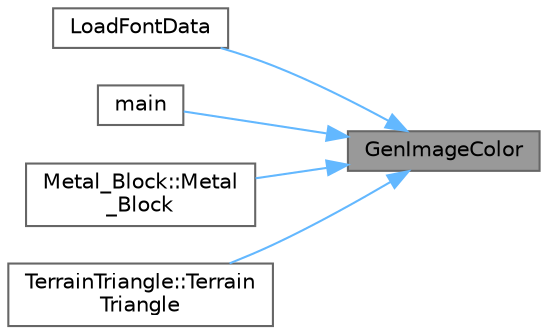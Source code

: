 digraph "GenImageColor"
{
 // LATEX_PDF_SIZE
  bgcolor="transparent";
  edge [fontname=Helvetica,fontsize=10,labelfontname=Helvetica,labelfontsize=10];
  node [fontname=Helvetica,fontsize=10,shape=box,height=0.2,width=0.4];
  rankdir="RL";
  Node1 [id="Node000001",label="GenImageColor",height=0.2,width=0.4,color="gray40", fillcolor="grey60", style="filled", fontcolor="black",tooltip=" "];
  Node1 -> Node2 [id="edge9_Node000001_Node000002",dir="back",color="steelblue1",style="solid",tooltip=" "];
  Node2 [id="Node000002",label="LoadFontData",height=0.2,width=0.4,color="grey40", fillcolor="white", style="filled",URL="$_old_2_classes_2lib_2raylib_2src_2text_8c.html#ac4e5cca734efa6ff74a3de541f4a7b2c",tooltip=" "];
  Node1 -> Node3 [id="edge10_Node000001_Node000003",dir="back",color="steelblue1",style="solid",tooltip=" "];
  Node3 [id="Node000003",label="main",height=0.2,width=0.4,color="grey40", fillcolor="white", style="filled",URL="$_classes_2lib_2_raylib_erosion_standalone-main_2src_2main_8cpp.html#a840291bc02cba5474a4cb46a9b9566fe",tooltip=" "];
  Node1 -> Node4 [id="edge11_Node000001_Node000004",dir="back",color="steelblue1",style="solid",tooltip=" "];
  Node4 [id="Node000004",label="Metal_Block::Metal\l_Block",height=0.2,width=0.4,color="grey40", fillcolor="white", style="filled",URL="$class_metal___block.html#a0efd0d8b89c291a3bd530502e3c40fc2",tooltip=" "];
  Node1 -> Node5 [id="edge12_Node000001_Node000005",dir="back",color="steelblue1",style="solid",tooltip=" "];
  Node5 [id="Node000005",label="TerrainTriangle::Terrain\lTriangle",height=0.2,width=0.4,color="grey40", fillcolor="white", style="filled",URL="$class_terrain_triangle.html#a7032ebf7d8addd223bc41cd8bd34a92f",tooltip=" "];
}
